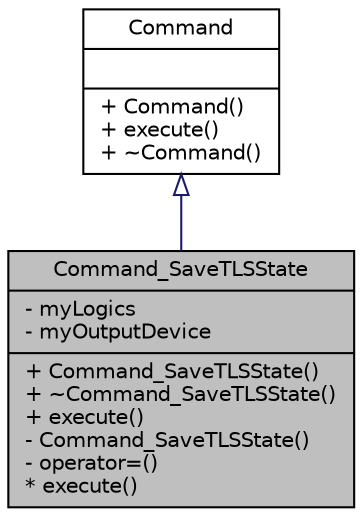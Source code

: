digraph "Command_SaveTLSState"
{
  edge [fontname="Helvetica",fontsize="10",labelfontname="Helvetica",labelfontsize="10"];
  node [fontname="Helvetica",fontsize="10",shape=record];
  Node0 [label="{Command_SaveTLSState\n|- myLogics\l- myOutputDevice\l|+ Command_SaveTLSState()\l+ ~Command_SaveTLSState()\l+ execute()\l- Command_SaveTLSState()\l- operator=()\l* execute()\l}",height=0.2,width=0.4,color="black", fillcolor="grey75", style="filled", fontcolor="black"];
  Node1 -> Node0 [dir="back",color="midnightblue",fontsize="10",style="solid",arrowtail="onormal",fontname="Helvetica"];
  Node1 [label="{Command\n||+ Command()\l+ execute()\l+ ~Command()\l}",height=0.2,width=0.4,color="black", fillcolor="white", style="filled",URL="$d5/d6a/class_command.html",tooltip="Base (microsim) event class. "];
}
